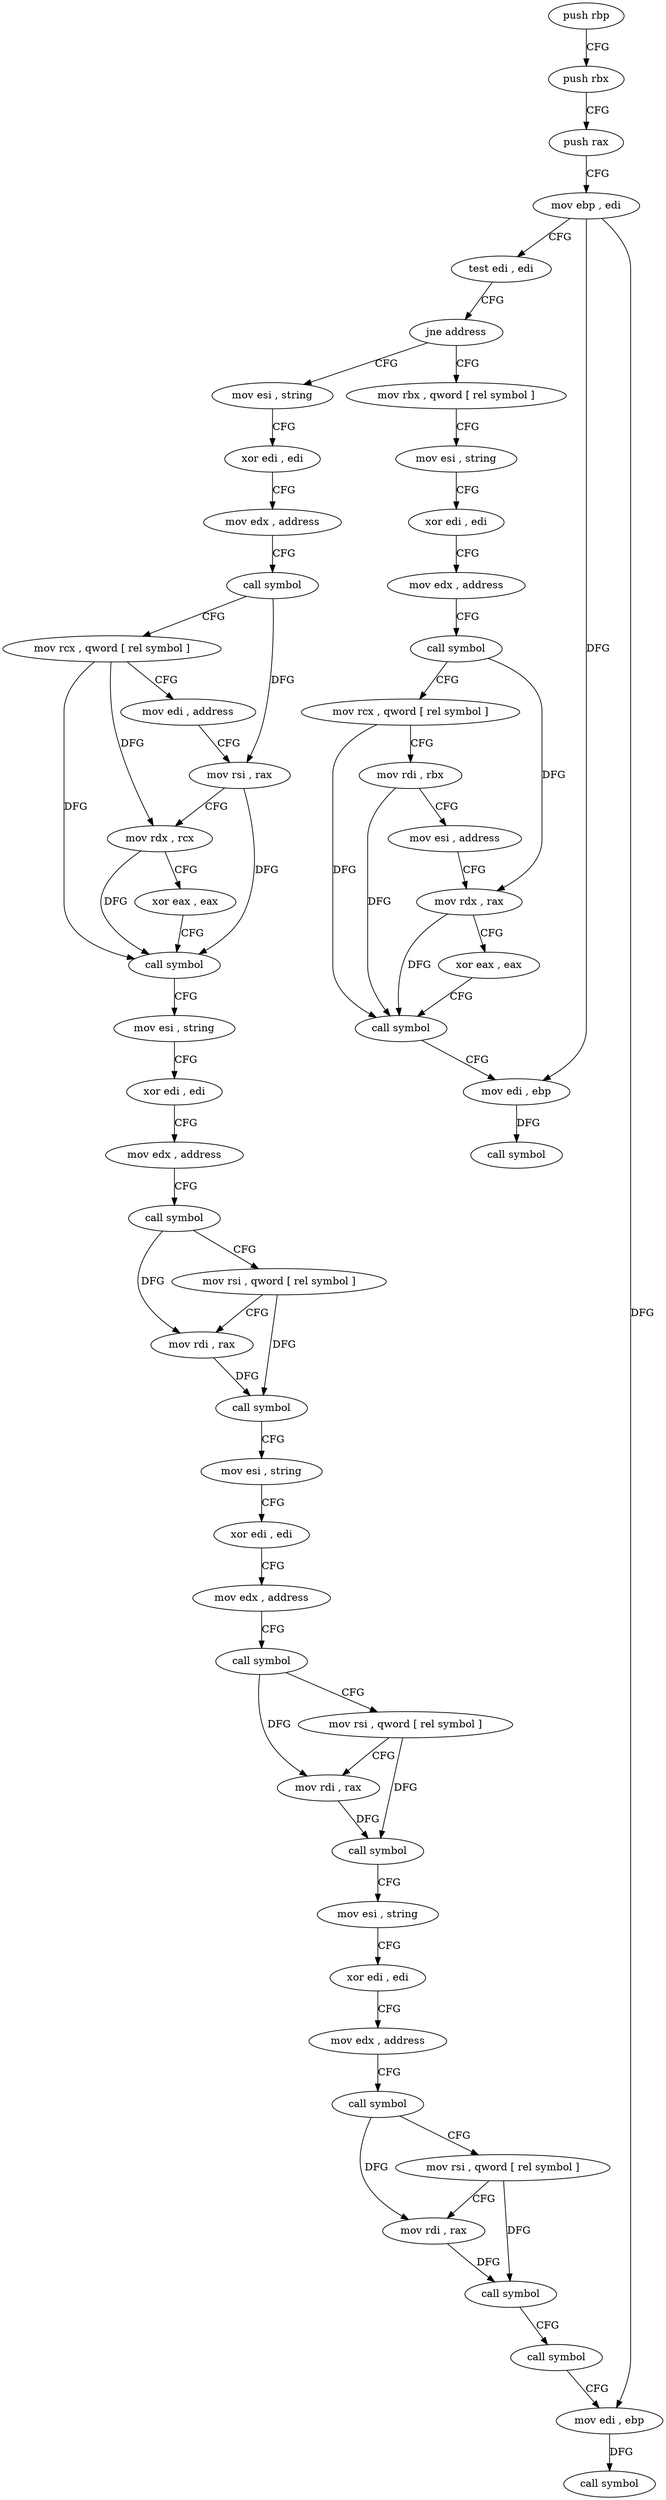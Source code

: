 digraph "func" {
"4202944" [label = "push rbp" ]
"4202945" [label = "push rbx" ]
"4202946" [label = "push rax" ]
"4202947" [label = "mov ebp , edi" ]
"4202949" [label = "test edi , edi" ]
"4202951" [label = "jne address" ]
"4203107" [label = "mov rbx , qword [ rel symbol ]" ]
"4202957" [label = "mov esi , string" ]
"4203114" [label = "mov esi , string" ]
"4203119" [label = "xor edi , edi" ]
"4203121" [label = "mov edx , address" ]
"4203126" [label = "call symbol" ]
"4203131" [label = "mov rcx , qword [ rel symbol ]" ]
"4203138" [label = "mov rdi , rbx" ]
"4203141" [label = "mov esi , address" ]
"4203146" [label = "mov rdx , rax" ]
"4203149" [label = "xor eax , eax" ]
"4203151" [label = "call symbol" ]
"4203156" [label = "mov edi , ebp" ]
"4203158" [label = "call symbol" ]
"4202962" [label = "xor edi , edi" ]
"4202964" [label = "mov edx , address" ]
"4202969" [label = "call symbol" ]
"4202974" [label = "mov rcx , qword [ rel symbol ]" ]
"4202981" [label = "mov edi , address" ]
"4202986" [label = "mov rsi , rax" ]
"4202989" [label = "mov rdx , rcx" ]
"4202992" [label = "xor eax , eax" ]
"4202994" [label = "call symbol" ]
"4202999" [label = "mov esi , string" ]
"4203004" [label = "xor edi , edi" ]
"4203006" [label = "mov edx , address" ]
"4203011" [label = "call symbol" ]
"4203016" [label = "mov rsi , qword [ rel symbol ]" ]
"4203023" [label = "mov rdi , rax" ]
"4203026" [label = "call symbol" ]
"4203031" [label = "mov esi , string" ]
"4203036" [label = "xor edi , edi" ]
"4203038" [label = "mov edx , address" ]
"4203043" [label = "call symbol" ]
"4203048" [label = "mov rsi , qword [ rel symbol ]" ]
"4203055" [label = "mov rdi , rax" ]
"4203058" [label = "call symbol" ]
"4203063" [label = "mov esi , string" ]
"4203068" [label = "xor edi , edi" ]
"4203070" [label = "mov edx , address" ]
"4203075" [label = "call symbol" ]
"4203080" [label = "mov rsi , qword [ rel symbol ]" ]
"4203087" [label = "mov rdi , rax" ]
"4203090" [label = "call symbol" ]
"4203095" [label = "call symbol" ]
"4203100" [label = "mov edi , ebp" ]
"4203102" [label = "call symbol" ]
"4202944" -> "4202945" [ label = "CFG" ]
"4202945" -> "4202946" [ label = "CFG" ]
"4202946" -> "4202947" [ label = "CFG" ]
"4202947" -> "4202949" [ label = "CFG" ]
"4202947" -> "4203156" [ label = "DFG" ]
"4202947" -> "4203100" [ label = "DFG" ]
"4202949" -> "4202951" [ label = "CFG" ]
"4202951" -> "4203107" [ label = "CFG" ]
"4202951" -> "4202957" [ label = "CFG" ]
"4203107" -> "4203114" [ label = "CFG" ]
"4202957" -> "4202962" [ label = "CFG" ]
"4203114" -> "4203119" [ label = "CFG" ]
"4203119" -> "4203121" [ label = "CFG" ]
"4203121" -> "4203126" [ label = "CFG" ]
"4203126" -> "4203131" [ label = "CFG" ]
"4203126" -> "4203146" [ label = "DFG" ]
"4203131" -> "4203138" [ label = "CFG" ]
"4203131" -> "4203151" [ label = "DFG" ]
"4203138" -> "4203141" [ label = "CFG" ]
"4203138" -> "4203151" [ label = "DFG" ]
"4203141" -> "4203146" [ label = "CFG" ]
"4203146" -> "4203149" [ label = "CFG" ]
"4203146" -> "4203151" [ label = "DFG" ]
"4203149" -> "4203151" [ label = "CFG" ]
"4203151" -> "4203156" [ label = "CFG" ]
"4203156" -> "4203158" [ label = "DFG" ]
"4202962" -> "4202964" [ label = "CFG" ]
"4202964" -> "4202969" [ label = "CFG" ]
"4202969" -> "4202974" [ label = "CFG" ]
"4202969" -> "4202986" [ label = "DFG" ]
"4202974" -> "4202981" [ label = "CFG" ]
"4202974" -> "4202989" [ label = "DFG" ]
"4202974" -> "4202994" [ label = "DFG" ]
"4202981" -> "4202986" [ label = "CFG" ]
"4202986" -> "4202989" [ label = "CFG" ]
"4202986" -> "4202994" [ label = "DFG" ]
"4202989" -> "4202992" [ label = "CFG" ]
"4202989" -> "4202994" [ label = "DFG" ]
"4202992" -> "4202994" [ label = "CFG" ]
"4202994" -> "4202999" [ label = "CFG" ]
"4202999" -> "4203004" [ label = "CFG" ]
"4203004" -> "4203006" [ label = "CFG" ]
"4203006" -> "4203011" [ label = "CFG" ]
"4203011" -> "4203016" [ label = "CFG" ]
"4203011" -> "4203023" [ label = "DFG" ]
"4203016" -> "4203023" [ label = "CFG" ]
"4203016" -> "4203026" [ label = "DFG" ]
"4203023" -> "4203026" [ label = "DFG" ]
"4203026" -> "4203031" [ label = "CFG" ]
"4203031" -> "4203036" [ label = "CFG" ]
"4203036" -> "4203038" [ label = "CFG" ]
"4203038" -> "4203043" [ label = "CFG" ]
"4203043" -> "4203048" [ label = "CFG" ]
"4203043" -> "4203055" [ label = "DFG" ]
"4203048" -> "4203055" [ label = "CFG" ]
"4203048" -> "4203058" [ label = "DFG" ]
"4203055" -> "4203058" [ label = "DFG" ]
"4203058" -> "4203063" [ label = "CFG" ]
"4203063" -> "4203068" [ label = "CFG" ]
"4203068" -> "4203070" [ label = "CFG" ]
"4203070" -> "4203075" [ label = "CFG" ]
"4203075" -> "4203080" [ label = "CFG" ]
"4203075" -> "4203087" [ label = "DFG" ]
"4203080" -> "4203087" [ label = "CFG" ]
"4203080" -> "4203090" [ label = "DFG" ]
"4203087" -> "4203090" [ label = "DFG" ]
"4203090" -> "4203095" [ label = "CFG" ]
"4203095" -> "4203100" [ label = "CFG" ]
"4203100" -> "4203102" [ label = "DFG" ]
}

